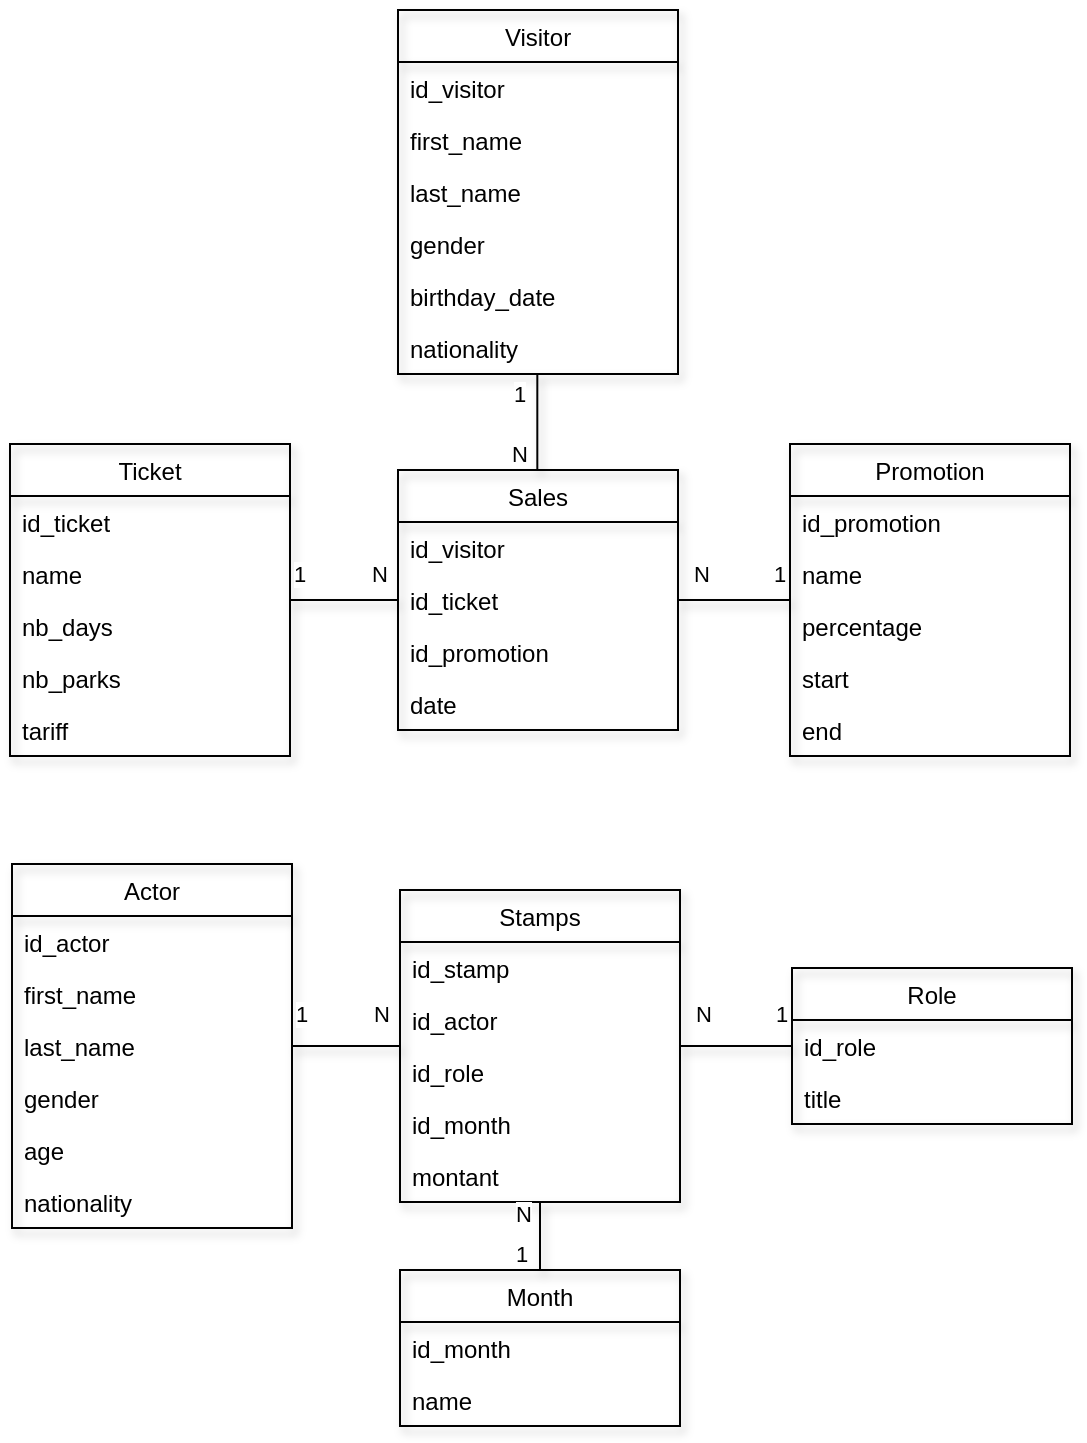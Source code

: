 <mxfile version="14.1.1" type="github">
  <diagram id="Gc_nr3nqD1UqylMgdgpt" name="Page-1">
    <mxGraphModel dx="1449" dy="588" grid="0" gridSize="10" guides="1" tooltips="1" connect="1" arrows="1" fold="1" page="1" pageScale="1" pageWidth="827" pageHeight="1169" math="0" shadow="0">
      <root>
        <mxCell id="0" />
        <mxCell id="1" parent="0" />
        <mxCell id="GUK4w0FODhwQLDd7Hjua-1" value="Sales" style="swimlane;fontStyle=0;childLayout=stackLayout;horizontal=1;startSize=26;fillColor=none;horizontalStack=0;resizeParent=1;resizeParentMax=0;resizeLast=0;collapsible=1;marginBottom=0;shadow=1;" parent="1" vertex="1">
          <mxGeometry x="343" y="360" width="140" height="130" as="geometry">
            <mxRectangle x="210" y="180" width="60" height="26" as="alternateBounds" />
          </mxGeometry>
        </mxCell>
        <mxCell id="GUK4w0FODhwQLDd7Hjua-2" value="id_visitor" style="text;strokeColor=none;fillColor=none;align=left;verticalAlign=top;spacingLeft=4;spacingRight=4;overflow=hidden;rotatable=0;points=[[0,0.5],[1,0.5]];portConstraint=eastwest;shadow=1;" parent="GUK4w0FODhwQLDd7Hjua-1" vertex="1">
          <mxGeometry y="26" width="140" height="26" as="geometry" />
        </mxCell>
        <mxCell id="GUK4w0FODhwQLDd7Hjua-3" value="id_ticket" style="text;strokeColor=none;fillColor=none;align=left;verticalAlign=top;spacingLeft=4;spacingRight=4;overflow=hidden;rotatable=0;points=[[0,0.5],[1,0.5]];portConstraint=eastwest;shadow=1;" parent="GUK4w0FODhwQLDd7Hjua-1" vertex="1">
          <mxGeometry y="52" width="140" height="26" as="geometry" />
        </mxCell>
        <mxCell id="GUK4w0FODhwQLDd7Hjua-4" value="id_promotion" style="text;strokeColor=none;fillColor=none;align=left;verticalAlign=top;spacingLeft=4;spacingRight=4;overflow=hidden;rotatable=0;points=[[0,0.5],[1,0.5]];portConstraint=eastwest;shadow=1;" parent="GUK4w0FODhwQLDd7Hjua-1" vertex="1">
          <mxGeometry y="78" width="140" height="26" as="geometry" />
        </mxCell>
        <mxCell id="GUK4w0FODhwQLDd7Hjua-5" value="date" style="text;strokeColor=none;fillColor=none;align=left;verticalAlign=top;spacingLeft=4;spacingRight=4;overflow=hidden;rotatable=0;points=[[0,0.5],[1,0.5]];portConstraint=eastwest;shadow=1;" parent="GUK4w0FODhwQLDd7Hjua-1" vertex="1">
          <mxGeometry y="104" width="140" height="26" as="geometry" />
        </mxCell>
        <mxCell id="GUK4w0FODhwQLDd7Hjua-9" value="Ticket" style="swimlane;fontStyle=0;childLayout=stackLayout;horizontal=1;startSize=26;fillColor=none;horizontalStack=0;resizeParent=1;resizeParentMax=0;resizeLast=0;collapsible=1;marginBottom=0;shadow=1;" parent="1" vertex="1">
          <mxGeometry x="149" y="347" width="140" height="156" as="geometry">
            <mxRectangle x="210" y="180" width="60" height="26" as="alternateBounds" />
          </mxGeometry>
        </mxCell>
        <mxCell id="GUK4w0FODhwQLDd7Hjua-11" value="id_ticket" style="text;strokeColor=none;fillColor=none;align=left;verticalAlign=top;spacingLeft=4;spacingRight=4;overflow=hidden;rotatable=0;points=[[0,0.5],[1,0.5]];portConstraint=eastwest;shadow=1;" parent="GUK4w0FODhwQLDd7Hjua-9" vertex="1">
          <mxGeometry y="26" width="140" height="26" as="geometry" />
        </mxCell>
        <mxCell id="GUK4w0FODhwQLDd7Hjua-10" value="name" style="text;strokeColor=none;fillColor=none;align=left;verticalAlign=top;spacingLeft=4;spacingRight=4;overflow=hidden;rotatable=0;points=[[0,0.5],[1,0.5]];portConstraint=eastwest;shadow=1;" parent="GUK4w0FODhwQLDd7Hjua-9" vertex="1">
          <mxGeometry y="52" width="140" height="26" as="geometry" />
        </mxCell>
        <mxCell id="GUK4w0FODhwQLDd7Hjua-12" value="nb_days" style="text;strokeColor=none;fillColor=none;align=left;verticalAlign=top;spacingLeft=4;spacingRight=4;overflow=hidden;rotatable=0;points=[[0,0.5],[1,0.5]];portConstraint=eastwest;shadow=1;" parent="GUK4w0FODhwQLDd7Hjua-9" vertex="1">
          <mxGeometry y="78" width="140" height="26" as="geometry" />
        </mxCell>
        <mxCell id="GUK4w0FODhwQLDd7Hjua-13" value="nb_parks" style="text;strokeColor=none;fillColor=none;align=left;verticalAlign=top;spacingLeft=4;spacingRight=4;overflow=hidden;rotatable=0;points=[[0,0.5],[1,0.5]];portConstraint=eastwest;shadow=1;" parent="GUK4w0FODhwQLDd7Hjua-9" vertex="1">
          <mxGeometry y="104" width="140" height="26" as="geometry" />
        </mxCell>
        <mxCell id="GUK4w0FODhwQLDd7Hjua-44" value="tariff" style="text;strokeColor=none;fillColor=none;align=left;verticalAlign=top;spacingLeft=4;spacingRight=4;overflow=hidden;rotatable=0;points=[[0,0.5],[1,0.5]];portConstraint=eastwest;shadow=1;" parent="GUK4w0FODhwQLDd7Hjua-9" vertex="1">
          <mxGeometry y="130" width="140" height="26" as="geometry" />
        </mxCell>
        <mxCell id="GUK4w0FODhwQLDd7Hjua-14" value="Promotion" style="swimlane;fontStyle=0;childLayout=stackLayout;horizontal=1;startSize=26;fillColor=none;horizontalStack=0;resizeParent=1;resizeParentMax=0;resizeLast=0;collapsible=1;marginBottom=0;shadow=1;" parent="1" vertex="1">
          <mxGeometry x="539" y="347" width="140" height="156" as="geometry">
            <mxRectangle x="210" y="180" width="60" height="26" as="alternateBounds" />
          </mxGeometry>
        </mxCell>
        <mxCell id="GUK4w0FODhwQLDd7Hjua-15" value="id_promotion" style="text;strokeColor=none;fillColor=none;align=left;verticalAlign=top;spacingLeft=4;spacingRight=4;overflow=hidden;rotatable=0;points=[[0,0.5],[1,0.5]];portConstraint=eastwest;shadow=1;" parent="GUK4w0FODhwQLDd7Hjua-14" vertex="1">
          <mxGeometry y="26" width="140" height="26" as="geometry" />
        </mxCell>
        <mxCell id="GUK4w0FODhwQLDd7Hjua-16" value="name" style="text;strokeColor=none;fillColor=none;align=left;verticalAlign=top;spacingLeft=4;spacingRight=4;overflow=hidden;rotatable=0;points=[[0,0.5],[1,0.5]];portConstraint=eastwest;shadow=1;" parent="GUK4w0FODhwQLDd7Hjua-14" vertex="1">
          <mxGeometry y="52" width="140" height="26" as="geometry" />
        </mxCell>
        <mxCell id="GUK4w0FODhwQLDd7Hjua-17" value="percentage" style="text;strokeColor=none;fillColor=none;align=left;verticalAlign=top;spacingLeft=4;spacingRight=4;overflow=hidden;rotatable=0;points=[[0,0.5],[1,0.5]];portConstraint=eastwest;shadow=1;" parent="GUK4w0FODhwQLDd7Hjua-14" vertex="1">
          <mxGeometry y="78" width="140" height="26" as="geometry" />
        </mxCell>
        <mxCell id="GUK4w0FODhwQLDd7Hjua-18" value="start" style="text;strokeColor=none;fillColor=none;align=left;verticalAlign=top;spacingLeft=4;spacingRight=4;overflow=hidden;rotatable=0;points=[[0,0.5],[1,0.5]];portConstraint=eastwest;shadow=1;" parent="GUK4w0FODhwQLDd7Hjua-14" vertex="1">
          <mxGeometry y="104" width="140" height="26" as="geometry" />
        </mxCell>
        <mxCell id="GUK4w0FODhwQLDd7Hjua-47" value="end" style="text;strokeColor=none;fillColor=none;align=left;verticalAlign=top;spacingLeft=4;spacingRight=4;overflow=hidden;rotatable=0;points=[[0,0.5],[1,0.5]];portConstraint=eastwest;shadow=1;" parent="GUK4w0FODhwQLDd7Hjua-14" vertex="1">
          <mxGeometry y="130" width="140" height="26" as="geometry" />
        </mxCell>
        <mxCell id="GUK4w0FODhwQLDd7Hjua-19" value="Visitor" style="swimlane;fontStyle=0;childLayout=stackLayout;horizontal=1;startSize=26;fillColor=none;horizontalStack=0;resizeParent=1;resizeParentMax=0;resizeLast=0;collapsible=1;marginBottom=0;shadow=1;" parent="1" vertex="1">
          <mxGeometry x="343" y="130" width="140" height="182" as="geometry">
            <mxRectangle x="210" y="180" width="60" height="26" as="alternateBounds" />
          </mxGeometry>
        </mxCell>
        <mxCell id="GUK4w0FODhwQLDd7Hjua-20" value="id_visitor" style="text;strokeColor=none;fillColor=none;align=left;verticalAlign=top;spacingLeft=4;spacingRight=4;overflow=hidden;rotatable=0;points=[[0,0.5],[1,0.5]];portConstraint=eastwest;shadow=1;" parent="GUK4w0FODhwQLDd7Hjua-19" vertex="1">
          <mxGeometry y="26" width="140" height="26" as="geometry" />
        </mxCell>
        <mxCell id="GUK4w0FODhwQLDd7Hjua-21" value="first_name" style="text;strokeColor=none;fillColor=none;align=left;verticalAlign=top;spacingLeft=4;spacingRight=4;overflow=hidden;rotatable=0;points=[[0,0.5],[1,0.5]];portConstraint=eastwest;shadow=1;" parent="GUK4w0FODhwQLDd7Hjua-19" vertex="1">
          <mxGeometry y="52" width="140" height="26" as="geometry" />
        </mxCell>
        <mxCell id="GUK4w0FODhwQLDd7Hjua-22" value="last_name" style="text;strokeColor=none;fillColor=none;align=left;verticalAlign=top;spacingLeft=4;spacingRight=4;overflow=hidden;rotatable=0;points=[[0,0.5],[1,0.5]];portConstraint=eastwest;shadow=1;" parent="GUK4w0FODhwQLDd7Hjua-19" vertex="1">
          <mxGeometry y="78" width="140" height="26" as="geometry" />
        </mxCell>
        <mxCell id="GUK4w0FODhwQLDd7Hjua-23" value="gender" style="text;strokeColor=none;fillColor=none;align=left;verticalAlign=top;spacingLeft=4;spacingRight=4;overflow=hidden;rotatable=0;points=[[0,0.5],[1,0.5]];portConstraint=eastwest;shadow=1;" parent="GUK4w0FODhwQLDd7Hjua-19" vertex="1">
          <mxGeometry y="104" width="140" height="26" as="geometry" />
        </mxCell>
        <mxCell id="GUK4w0FODhwQLDd7Hjua-45" value="birthday_date" style="text;strokeColor=none;fillColor=none;align=left;verticalAlign=top;spacingLeft=4;spacingRight=4;overflow=hidden;rotatable=0;points=[[0,0.5],[1,0.5]];portConstraint=eastwest;shadow=1;" parent="GUK4w0FODhwQLDd7Hjua-19" vertex="1">
          <mxGeometry y="130" width="140" height="26" as="geometry" />
        </mxCell>
        <mxCell id="GUK4w0FODhwQLDd7Hjua-46" value="nationality" style="text;strokeColor=none;fillColor=none;align=left;verticalAlign=top;spacingLeft=4;spacingRight=4;overflow=hidden;rotatable=0;points=[[0,0.5],[1,0.5]];portConstraint=eastwest;shadow=1;" parent="GUK4w0FODhwQLDd7Hjua-19" vertex="1">
          <mxGeometry y="156" width="140" height="26" as="geometry" />
        </mxCell>
        <mxCell id="GUK4w0FODhwQLDd7Hjua-51" value="" style="endArrow=none;html=1;edgeStyle=orthogonalEdgeStyle;shadow=1;" parent="GUK4w0FODhwQLDd7Hjua-19" edge="1">
          <mxGeometry relative="1" as="geometry">
            <mxPoint x="69.66" y="182" as="sourcePoint" />
            <mxPoint x="69.66" y="230" as="targetPoint" />
          </mxGeometry>
        </mxCell>
        <mxCell id="GUK4w0FODhwQLDd7Hjua-52" value="1" style="edgeLabel;resizable=0;html=1;align=left;verticalAlign=bottom;shadow=1;" parent="GUK4w0FODhwQLDd7Hjua-51" connectable="0" vertex="1">
          <mxGeometry x="-1" relative="1" as="geometry">
            <mxPoint x="-13.66" y="18" as="offset" />
          </mxGeometry>
        </mxCell>
        <mxCell id="GUK4w0FODhwQLDd7Hjua-53" value="N" style="edgeLabel;resizable=0;html=1;align=right;verticalAlign=bottom;shadow=1;" parent="GUK4w0FODhwQLDd7Hjua-51" connectable="0" vertex="1">
          <mxGeometry x="1" relative="1" as="geometry">
            <mxPoint x="-3.66" as="offset" />
          </mxGeometry>
        </mxCell>
        <mxCell id="GUK4w0FODhwQLDd7Hjua-24" value="Stamps" style="swimlane;fontStyle=0;childLayout=stackLayout;horizontal=1;startSize=26;fillColor=none;horizontalStack=0;resizeParent=1;resizeParentMax=0;resizeLast=0;collapsible=1;marginBottom=0;shadow=1;" parent="1" vertex="1">
          <mxGeometry x="344" y="570" width="140" height="156" as="geometry">
            <mxRectangle x="210" y="180" width="60" height="26" as="alternateBounds" />
          </mxGeometry>
        </mxCell>
        <mxCell id="GUK4w0FODhwQLDd7Hjua-25" value="id_stamp" style="text;strokeColor=none;fillColor=none;align=left;verticalAlign=top;spacingLeft=4;spacingRight=4;overflow=hidden;rotatable=0;points=[[0,0.5],[1,0.5]];portConstraint=eastwest;shadow=1;" parent="GUK4w0FODhwQLDd7Hjua-24" vertex="1">
          <mxGeometry y="26" width="140" height="26" as="geometry" />
        </mxCell>
        <mxCell id="GUK4w0FODhwQLDd7Hjua-26" value="id_actor" style="text;strokeColor=none;fillColor=none;align=left;verticalAlign=top;spacingLeft=4;spacingRight=4;overflow=hidden;rotatable=0;points=[[0,0.5],[1,0.5]];portConstraint=eastwest;shadow=1;" parent="GUK4w0FODhwQLDd7Hjua-24" vertex="1">
          <mxGeometry y="52" width="140" height="26" as="geometry" />
        </mxCell>
        <mxCell id="GUK4w0FODhwQLDd7Hjua-27" value="id_role" style="text;strokeColor=none;fillColor=none;align=left;verticalAlign=top;spacingLeft=4;spacingRight=4;overflow=hidden;rotatable=0;points=[[0,0.5],[1,0.5]];portConstraint=eastwest;shadow=1;" parent="GUK4w0FODhwQLDd7Hjua-24" vertex="1">
          <mxGeometry y="78" width="140" height="26" as="geometry" />
        </mxCell>
        <mxCell id="GUK4w0FODhwQLDd7Hjua-28" value="id_month" style="text;strokeColor=none;fillColor=none;align=left;verticalAlign=top;spacingLeft=4;spacingRight=4;overflow=hidden;rotatable=0;points=[[0,0.5],[1,0.5]];portConstraint=eastwest;shadow=1;" parent="GUK4w0FODhwQLDd7Hjua-24" vertex="1">
          <mxGeometry y="104" width="140" height="26" as="geometry" />
        </mxCell>
        <mxCell id="GUK4w0FODhwQLDd7Hjua-48" value="montant" style="text;strokeColor=none;fillColor=none;align=left;verticalAlign=top;spacingLeft=4;spacingRight=4;overflow=hidden;rotatable=0;points=[[0,0.5],[1,0.5]];portConstraint=eastwest;shadow=1;" parent="GUK4w0FODhwQLDd7Hjua-24" vertex="1">
          <mxGeometry y="130" width="140" height="26" as="geometry" />
        </mxCell>
        <mxCell id="GUK4w0FODhwQLDd7Hjua-29" value="Role" style="swimlane;fontStyle=0;childLayout=stackLayout;horizontal=1;startSize=26;fillColor=none;horizontalStack=0;resizeParent=1;resizeParentMax=0;resizeLast=0;collapsible=1;marginBottom=0;shadow=1;" parent="1" vertex="1">
          <mxGeometry x="540" y="609" width="140" height="78" as="geometry">
            <mxRectangle x="210" y="180" width="60" height="26" as="alternateBounds" />
          </mxGeometry>
        </mxCell>
        <mxCell id="GUK4w0FODhwQLDd7Hjua-30" value="id_role" style="text;strokeColor=none;fillColor=none;align=left;verticalAlign=top;spacingLeft=4;spacingRight=4;overflow=hidden;rotatable=0;points=[[0,0.5],[1,0.5]];portConstraint=eastwest;shadow=1;" parent="GUK4w0FODhwQLDd7Hjua-29" vertex="1">
          <mxGeometry y="26" width="140" height="26" as="geometry" />
        </mxCell>
        <mxCell id="GUK4w0FODhwQLDd7Hjua-31" value="title" style="text;strokeColor=none;fillColor=none;align=left;verticalAlign=top;spacingLeft=4;spacingRight=4;overflow=hidden;rotatable=0;points=[[0,0.5],[1,0.5]];portConstraint=eastwest;shadow=1;" parent="GUK4w0FODhwQLDd7Hjua-29" vertex="1">
          <mxGeometry y="52" width="140" height="26" as="geometry" />
        </mxCell>
        <mxCell id="GUK4w0FODhwQLDd7Hjua-34" value="Actor" style="swimlane;fontStyle=0;childLayout=stackLayout;horizontal=1;startSize=26;fillColor=none;horizontalStack=0;resizeParent=1;resizeParentMax=0;resizeLast=0;collapsible=1;marginBottom=0;shadow=1;" parent="1" vertex="1">
          <mxGeometry x="150" y="557" width="140" height="182" as="geometry">
            <mxRectangle x="210" y="180" width="60" height="26" as="alternateBounds" />
          </mxGeometry>
        </mxCell>
        <mxCell id="GUK4w0FODhwQLDd7Hjua-35" value="id_actor" style="text;strokeColor=none;fillColor=none;align=left;verticalAlign=top;spacingLeft=4;spacingRight=4;overflow=hidden;rotatable=0;points=[[0,0.5],[1,0.5]];portConstraint=eastwest;shadow=1;" parent="GUK4w0FODhwQLDd7Hjua-34" vertex="1">
          <mxGeometry y="26" width="140" height="26" as="geometry" />
        </mxCell>
        <mxCell id="GUK4w0FODhwQLDd7Hjua-36" value="first_name" style="text;strokeColor=none;fillColor=none;align=left;verticalAlign=top;spacingLeft=4;spacingRight=4;overflow=hidden;rotatable=0;points=[[0,0.5],[1,0.5]];portConstraint=eastwest;shadow=1;" parent="GUK4w0FODhwQLDd7Hjua-34" vertex="1">
          <mxGeometry y="52" width="140" height="26" as="geometry" />
        </mxCell>
        <mxCell id="GUK4w0FODhwQLDd7Hjua-37" value="last_name" style="text;strokeColor=none;fillColor=none;align=left;verticalAlign=top;spacingLeft=4;spacingRight=4;overflow=hidden;rotatable=0;points=[[0,0.5],[1,0.5]];portConstraint=eastwest;shadow=1;" parent="GUK4w0FODhwQLDd7Hjua-34" vertex="1">
          <mxGeometry y="78" width="140" height="26" as="geometry" />
        </mxCell>
        <mxCell id="GUK4w0FODhwQLDd7Hjua-38" value="gender" style="text;strokeColor=none;fillColor=none;align=left;verticalAlign=top;spacingLeft=4;spacingRight=4;overflow=hidden;rotatable=0;points=[[0,0.5],[1,0.5]];portConstraint=eastwest;shadow=1;" parent="GUK4w0FODhwQLDd7Hjua-34" vertex="1">
          <mxGeometry y="104" width="140" height="26" as="geometry" />
        </mxCell>
        <mxCell id="GUK4w0FODhwQLDd7Hjua-50" value="age" style="text;strokeColor=none;fillColor=none;align=left;verticalAlign=top;spacingLeft=4;spacingRight=4;overflow=hidden;rotatable=0;points=[[0,0.5],[1,0.5]];portConstraint=eastwest;shadow=1;" parent="GUK4w0FODhwQLDd7Hjua-34" vertex="1">
          <mxGeometry y="130" width="140" height="26" as="geometry" />
        </mxCell>
        <mxCell id="GUK4w0FODhwQLDd7Hjua-49" value="nationality" style="text;strokeColor=none;fillColor=none;align=left;verticalAlign=top;spacingLeft=4;spacingRight=4;overflow=hidden;rotatable=0;points=[[0,0.5],[1,0.5]];portConstraint=eastwest;shadow=1;" parent="GUK4w0FODhwQLDd7Hjua-34" vertex="1">
          <mxGeometry y="156" width="140" height="26" as="geometry" />
        </mxCell>
        <mxCell id="GUK4w0FODhwQLDd7Hjua-39" value="Month" style="swimlane;fontStyle=0;childLayout=stackLayout;horizontal=1;startSize=26;fillColor=none;horizontalStack=0;resizeParent=1;resizeParentMax=0;resizeLast=0;collapsible=1;marginBottom=0;shadow=1;" parent="1" vertex="1">
          <mxGeometry x="344" y="760" width="140" height="78" as="geometry">
            <mxRectangle x="210" y="180" width="60" height="26" as="alternateBounds" />
          </mxGeometry>
        </mxCell>
        <mxCell id="GUK4w0FODhwQLDd7Hjua-40" value="id_month" style="text;strokeColor=none;fillColor=none;align=left;verticalAlign=top;spacingLeft=4;spacingRight=4;overflow=hidden;rotatable=0;points=[[0,0.5],[1,0.5]];portConstraint=eastwest;shadow=1;" parent="GUK4w0FODhwQLDd7Hjua-39" vertex="1">
          <mxGeometry y="26" width="140" height="26" as="geometry" />
        </mxCell>
        <mxCell id="GUK4w0FODhwQLDd7Hjua-41" value="name" style="text;strokeColor=none;fillColor=none;align=left;verticalAlign=top;spacingLeft=4;spacingRight=4;overflow=hidden;rotatable=0;points=[[0,0.5],[1,0.5]];portConstraint=eastwest;shadow=1;" parent="GUK4w0FODhwQLDd7Hjua-39" vertex="1">
          <mxGeometry y="52" width="140" height="26" as="geometry" />
        </mxCell>
        <mxCell id="GUK4w0FODhwQLDd7Hjua-54" value="" style="endArrow=none;html=1;edgeStyle=orthogonalEdgeStyle;shadow=1;" parent="1" source="GUK4w0FODhwQLDd7Hjua-14" target="GUK4w0FODhwQLDd7Hjua-1" edge="1">
          <mxGeometry relative="1" as="geometry">
            <mxPoint x="766.66" y="372" as="sourcePoint" />
            <mxPoint x="766.66" y="420" as="targetPoint" />
          </mxGeometry>
        </mxCell>
        <mxCell id="GUK4w0FODhwQLDd7Hjua-55" value="1" style="edgeLabel;resizable=0;html=1;align=left;verticalAlign=bottom;shadow=1;" parent="GUK4w0FODhwQLDd7Hjua-54" connectable="0" vertex="1">
          <mxGeometry x="-1" relative="1" as="geometry">
            <mxPoint x="-10" y="-5" as="offset" />
          </mxGeometry>
        </mxCell>
        <mxCell id="GUK4w0FODhwQLDd7Hjua-56" value="N" style="edgeLabel;resizable=0;html=1;align=right;verticalAlign=bottom;shadow=1;" parent="GUK4w0FODhwQLDd7Hjua-54" connectable="0" vertex="1">
          <mxGeometry x="1" relative="1" as="geometry">
            <mxPoint x="16" y="-5" as="offset" />
          </mxGeometry>
        </mxCell>
        <mxCell id="GUK4w0FODhwQLDd7Hjua-60" value="" style="endArrow=none;html=1;edgeStyle=orthogonalEdgeStyle;shadow=1;" parent="1" source="GUK4w0FODhwQLDd7Hjua-9" target="GUK4w0FODhwQLDd7Hjua-1" edge="1">
          <mxGeometry relative="1" as="geometry">
            <mxPoint x="549" y="448" as="sourcePoint" />
            <mxPoint x="493" y="435" as="targetPoint" />
          </mxGeometry>
        </mxCell>
        <mxCell id="GUK4w0FODhwQLDd7Hjua-61" value="1" style="edgeLabel;resizable=0;html=1;align=left;verticalAlign=bottom;shadow=1;" parent="GUK4w0FODhwQLDd7Hjua-60" connectable="0" vertex="1">
          <mxGeometry x="-1" relative="1" as="geometry">
            <mxPoint x="0.34" y="-5" as="offset" />
          </mxGeometry>
        </mxCell>
        <mxCell id="GUK4w0FODhwQLDd7Hjua-62" value="N" style="edgeLabel;resizable=0;html=1;align=right;verticalAlign=bottom;shadow=1;" parent="GUK4w0FODhwQLDd7Hjua-60" connectable="0" vertex="1">
          <mxGeometry x="1" relative="1" as="geometry">
            <mxPoint x="-4.29" y="-5" as="offset" />
          </mxGeometry>
        </mxCell>
        <mxCell id="GUK4w0FODhwQLDd7Hjua-63" value="" style="endArrow=none;html=1;edgeStyle=orthogonalEdgeStyle;shadow=1;" parent="1" source="GUK4w0FODhwQLDd7Hjua-34" target="GUK4w0FODhwQLDd7Hjua-24" edge="1">
          <mxGeometry relative="1" as="geometry">
            <mxPoint x="300" y="368" as="sourcePoint" />
            <mxPoint x="354" y="355" as="targetPoint" />
          </mxGeometry>
        </mxCell>
        <mxCell id="GUK4w0FODhwQLDd7Hjua-64" value="1" style="edgeLabel;resizable=0;html=1;align=left;verticalAlign=bottom;shadow=1;" parent="GUK4w0FODhwQLDd7Hjua-63" connectable="0" vertex="1">
          <mxGeometry x="-1" relative="1" as="geometry">
            <mxPoint y="-8" as="offset" />
          </mxGeometry>
        </mxCell>
        <mxCell id="GUK4w0FODhwQLDd7Hjua-65" value="N" style="edgeLabel;resizable=0;html=1;align=right;verticalAlign=bottom;shadow=1;" parent="GUK4w0FODhwQLDd7Hjua-63" connectable="0" vertex="1">
          <mxGeometry x="1" relative="1" as="geometry">
            <mxPoint x="-4.29" y="-8" as="offset" />
          </mxGeometry>
        </mxCell>
        <mxCell id="GUK4w0FODhwQLDd7Hjua-66" value="" style="endArrow=none;html=1;edgeStyle=orthogonalEdgeStyle;shadow=1;" parent="1" source="GUK4w0FODhwQLDd7Hjua-29" target="GUK4w0FODhwQLDd7Hjua-24" edge="1">
          <mxGeometry relative="1" as="geometry">
            <mxPoint x="300" y="671" as="sourcePoint" />
            <mxPoint x="354" y="658" as="targetPoint" />
          </mxGeometry>
        </mxCell>
        <mxCell id="GUK4w0FODhwQLDd7Hjua-67" value="1" style="edgeLabel;resizable=0;html=1;align=left;verticalAlign=bottom;shadow=1;" parent="GUK4w0FODhwQLDd7Hjua-66" connectable="0" vertex="1">
          <mxGeometry x="-1" relative="1" as="geometry">
            <mxPoint x="-10" y="-8" as="offset" />
          </mxGeometry>
        </mxCell>
        <mxCell id="GUK4w0FODhwQLDd7Hjua-68" value="N" style="edgeLabel;resizable=0;html=1;align=right;verticalAlign=bottom;shadow=1;" parent="GUK4w0FODhwQLDd7Hjua-66" connectable="0" vertex="1">
          <mxGeometry x="1" relative="1" as="geometry">
            <mxPoint x="16" y="-8" as="offset" />
          </mxGeometry>
        </mxCell>
        <mxCell id="GUK4w0FODhwQLDd7Hjua-69" value="" style="endArrow=none;html=1;edgeStyle=orthogonalEdgeStyle;shadow=1;" parent="1" source="GUK4w0FODhwQLDd7Hjua-39" target="GUK4w0FODhwQLDd7Hjua-24" edge="1">
          <mxGeometry relative="1" as="geometry">
            <mxPoint x="550" y="619" as="sourcePoint" />
            <mxPoint x="494" y="658" as="targetPoint" />
          </mxGeometry>
        </mxCell>
        <mxCell id="GUK4w0FODhwQLDd7Hjua-70" value="1" style="edgeLabel;resizable=0;html=1;align=left;verticalAlign=bottom;shadow=1;" parent="GUK4w0FODhwQLDd7Hjua-69" connectable="0" vertex="1">
          <mxGeometry x="-1" relative="1" as="geometry">
            <mxPoint x="-14" as="offset" />
          </mxGeometry>
        </mxCell>
        <mxCell id="GUK4w0FODhwQLDd7Hjua-71" value="N" style="edgeLabel;resizable=0;html=1;align=right;verticalAlign=bottom;shadow=1;" parent="GUK4w0FODhwQLDd7Hjua-69" connectable="0" vertex="1">
          <mxGeometry x="1" relative="1" as="geometry">
            <mxPoint x="-4" y="14.29" as="offset" />
          </mxGeometry>
        </mxCell>
      </root>
    </mxGraphModel>
  </diagram>
</mxfile>
